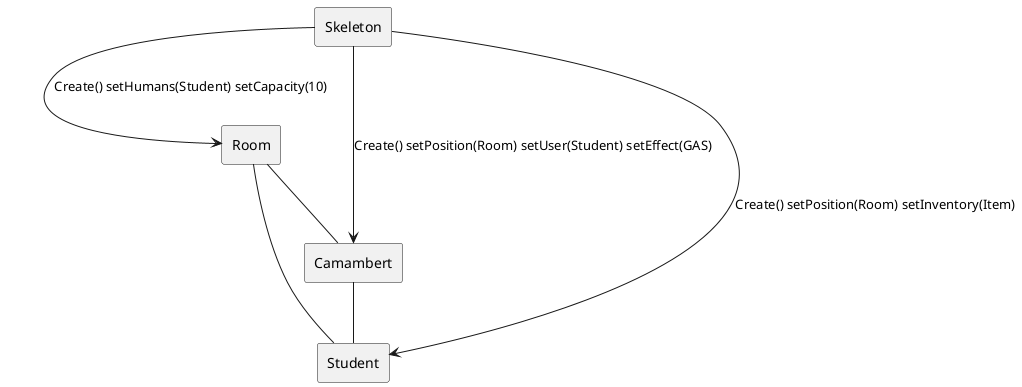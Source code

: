 @startuml
skinparam linestyle ortho

rectangle "Skeleton" as SK
rectangle "Room" as R
rectangle "Camambert" as C
rectangle "Student" as S

SK --> R: Create() setHumans(Student) setCapacity(10)
SK --> C: Create() setPosition(Room) setUser(Student) setEffect(GAS)
SK --> S: Create() setPosition(Room) setInventory(Item)

R -- C
R -- S
C -- S
@enduml